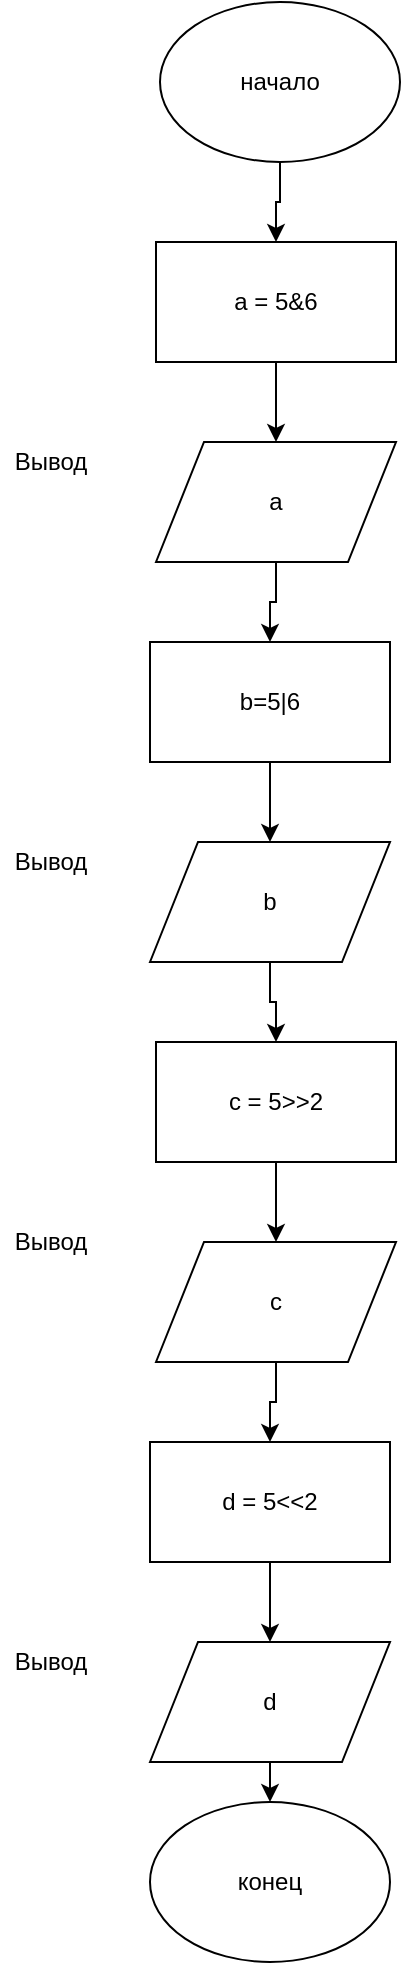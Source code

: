 <mxfile version="12.1.9" type="github" pages="4">
  <diagram id="ODM4DxjOuD88DcJkLqoI" name="Task 1-1">
    <mxGraphModel dx="1408" dy="748" grid="1" gridSize="10" guides="1" tooltips="1" connect="1" arrows="1" fold="1" page="1" pageScale="1" pageWidth="827" pageHeight="1169" math="0" shadow="0">
      <root>
        <mxCell id="0"/>
        <mxCell id="1" parent="0"/>
        <mxCell id="is3qvp2e45fJ6DTHjlcx-17" style="edgeStyle=orthogonalEdgeStyle;rounded=0;orthogonalLoop=1;jettySize=auto;html=1;entryX=0.5;entryY=0;entryDx=0;entryDy=0;" parent="1" source="is3qvp2e45fJ6DTHjlcx-4" target="is3qvp2e45fJ6DTHjlcx-6" edge="1">
          <mxGeometry relative="1" as="geometry"/>
        </mxCell>
        <mxCell id="is3qvp2e45fJ6DTHjlcx-4" value="начало" style="ellipse;whiteSpace=wrap;html=1;" parent="1" vertex="1">
          <mxGeometry x="355" y="20" width="120" height="80" as="geometry"/>
        </mxCell>
        <mxCell id="is3qvp2e45fJ6DTHjlcx-18" style="edgeStyle=orthogonalEdgeStyle;rounded=0;orthogonalLoop=1;jettySize=auto;html=1;entryX=0.5;entryY=0;entryDx=0;entryDy=0;" parent="1" source="is3qvp2e45fJ6DTHjlcx-6" target="is3qvp2e45fJ6DTHjlcx-7" edge="1">
          <mxGeometry relative="1" as="geometry"/>
        </mxCell>
        <mxCell id="is3qvp2e45fJ6DTHjlcx-6" value="a = 5&amp;amp;6" style="rounded=0;whiteSpace=wrap;html=1;" parent="1" vertex="1">
          <mxGeometry x="353" y="140" width="120" height="60" as="geometry"/>
        </mxCell>
        <mxCell id="is3qvp2e45fJ6DTHjlcx-22" style="edgeStyle=orthogonalEdgeStyle;rounded=0;orthogonalLoop=1;jettySize=auto;html=1;" parent="1" source="is3qvp2e45fJ6DTHjlcx-7" target="is3qvp2e45fJ6DTHjlcx-8" edge="1">
          <mxGeometry relative="1" as="geometry"/>
        </mxCell>
        <mxCell id="is3qvp2e45fJ6DTHjlcx-7" value="a" style="shape=parallelogram;perimeter=parallelogramPerimeter;whiteSpace=wrap;html=1;" parent="1" vertex="1">
          <mxGeometry x="353" y="240" width="120" height="60" as="geometry"/>
        </mxCell>
        <mxCell id="is3qvp2e45fJ6DTHjlcx-21" style="edgeStyle=orthogonalEdgeStyle;rounded=0;orthogonalLoop=1;jettySize=auto;html=1;entryX=0.5;entryY=0;entryDx=0;entryDy=0;" parent="1" source="is3qvp2e45fJ6DTHjlcx-8" target="is3qvp2e45fJ6DTHjlcx-9" edge="1">
          <mxGeometry relative="1" as="geometry"/>
        </mxCell>
        <mxCell id="is3qvp2e45fJ6DTHjlcx-8" value="b=5|6" style="rounded=0;whiteSpace=wrap;html=1;" parent="1" vertex="1">
          <mxGeometry x="350" y="340" width="120" height="60" as="geometry"/>
        </mxCell>
        <mxCell id="is3qvp2e45fJ6DTHjlcx-23" style="edgeStyle=orthogonalEdgeStyle;rounded=0;orthogonalLoop=1;jettySize=auto;html=1;" parent="1" source="is3qvp2e45fJ6DTHjlcx-9" target="is3qvp2e45fJ6DTHjlcx-10" edge="1">
          <mxGeometry relative="1" as="geometry"/>
        </mxCell>
        <mxCell id="is3qvp2e45fJ6DTHjlcx-9" value="b" style="shape=parallelogram;perimeter=parallelogramPerimeter;whiteSpace=wrap;html=1;" parent="1" vertex="1">
          <mxGeometry x="350" y="440" width="120" height="60" as="geometry"/>
        </mxCell>
        <mxCell id="is3qvp2e45fJ6DTHjlcx-24" style="edgeStyle=orthogonalEdgeStyle;rounded=0;orthogonalLoop=1;jettySize=auto;html=1;exitX=0.5;exitY=1;exitDx=0;exitDy=0;entryX=0.5;entryY=0;entryDx=0;entryDy=0;" parent="1" source="is3qvp2e45fJ6DTHjlcx-10" target="is3qvp2e45fJ6DTHjlcx-11" edge="1">
          <mxGeometry relative="1" as="geometry"/>
        </mxCell>
        <mxCell id="is3qvp2e45fJ6DTHjlcx-10" value="c = 5&amp;gt;&amp;gt;2" style="rounded=0;whiteSpace=wrap;html=1;" parent="1" vertex="1">
          <mxGeometry x="353" y="540" width="120" height="60" as="geometry"/>
        </mxCell>
        <mxCell id="is3qvp2e45fJ6DTHjlcx-25" style="edgeStyle=orthogonalEdgeStyle;rounded=0;orthogonalLoop=1;jettySize=auto;html=1;entryX=0.5;entryY=0;entryDx=0;entryDy=0;" parent="1" source="is3qvp2e45fJ6DTHjlcx-11" target="is3qvp2e45fJ6DTHjlcx-12" edge="1">
          <mxGeometry relative="1" as="geometry"/>
        </mxCell>
        <mxCell id="is3qvp2e45fJ6DTHjlcx-11" value="c" style="shape=parallelogram;perimeter=parallelogramPerimeter;whiteSpace=wrap;html=1;" parent="1" vertex="1">
          <mxGeometry x="353" y="640" width="120" height="60" as="geometry"/>
        </mxCell>
        <mxCell id="is3qvp2e45fJ6DTHjlcx-26" style="edgeStyle=orthogonalEdgeStyle;rounded=0;orthogonalLoop=1;jettySize=auto;html=1;exitX=0.5;exitY=1;exitDx=0;exitDy=0;entryX=0.5;entryY=0;entryDx=0;entryDy=0;" parent="1" source="is3qvp2e45fJ6DTHjlcx-12" target="is3qvp2e45fJ6DTHjlcx-13" edge="1">
          <mxGeometry relative="1" as="geometry"/>
        </mxCell>
        <mxCell id="is3qvp2e45fJ6DTHjlcx-12" value="d = 5&amp;lt;&amp;lt;2" style="rounded=0;whiteSpace=wrap;html=1;" parent="1" vertex="1">
          <mxGeometry x="350" y="740" width="120" height="60" as="geometry"/>
        </mxCell>
        <mxCell id="is3qvp2e45fJ6DTHjlcx-27" style="edgeStyle=orthogonalEdgeStyle;rounded=0;orthogonalLoop=1;jettySize=auto;html=1;exitX=0.5;exitY=1;exitDx=0;exitDy=0;entryX=0.5;entryY=0;entryDx=0;entryDy=0;" parent="1" source="is3qvp2e45fJ6DTHjlcx-13" target="is3qvp2e45fJ6DTHjlcx-16" edge="1">
          <mxGeometry relative="1" as="geometry"/>
        </mxCell>
        <mxCell id="is3qvp2e45fJ6DTHjlcx-13" value="d" style="shape=parallelogram;perimeter=parallelogramPerimeter;whiteSpace=wrap;html=1;" parent="1" vertex="1">
          <mxGeometry x="350" y="840" width="120" height="60" as="geometry"/>
        </mxCell>
        <mxCell id="is3qvp2e45fJ6DTHjlcx-16" value="конец" style="ellipse;whiteSpace=wrap;html=1;" parent="1" vertex="1">
          <mxGeometry x="350" y="920" width="120" height="80" as="geometry"/>
        </mxCell>
        <mxCell id="is3qvp2e45fJ6DTHjlcx-30" value="Вывод" style="text;html=1;resizable=0;autosize=1;align=center;verticalAlign=middle;points=[];fillColor=none;strokeColor=none;rounded=0;" parent="1" vertex="1">
          <mxGeometry x="275" y="840" width="50" height="20" as="geometry"/>
        </mxCell>
        <mxCell id="is3qvp2e45fJ6DTHjlcx-31" value="Вывод" style="text;html=1;resizable=0;autosize=1;align=center;verticalAlign=middle;points=[];fillColor=none;strokeColor=none;rounded=0;" parent="1" vertex="1">
          <mxGeometry x="275" y="630" width="50" height="20" as="geometry"/>
        </mxCell>
        <mxCell id="is3qvp2e45fJ6DTHjlcx-32" value="Вывод" style="text;html=1;resizable=0;autosize=1;align=center;verticalAlign=middle;points=[];fillColor=none;strokeColor=none;rounded=0;" parent="1" vertex="1">
          <mxGeometry x="275" y="440" width="50" height="20" as="geometry"/>
        </mxCell>
        <mxCell id="is3qvp2e45fJ6DTHjlcx-33" value="Вывод" style="text;html=1;resizable=0;autosize=1;align=center;verticalAlign=middle;points=[];fillColor=none;strokeColor=none;rounded=0;" parent="1" vertex="1">
          <mxGeometry x="275" y="240" width="50" height="20" as="geometry"/>
        </mxCell>
      </root>
    </mxGraphModel>
  </diagram>
  <diagram id="GJCTe30sxL6CTSNuxpWm" name="Task 1-2">
    <mxGraphModel dx="1408" dy="748" grid="1" gridSize="10" guides="1" tooltips="1" connect="1" arrows="1" fold="1" page="1" pageScale="1" pageWidth="827" pageHeight="1169" math="0" shadow="0">
      <root>
        <mxCell id="flL7r26VuxHhf7VOeU3X-0"/>
        <mxCell id="flL7r26VuxHhf7VOeU3X-1" parent="flL7r26VuxHhf7VOeU3X-0"/>
        <mxCell id="TLsSMrYCfAG0vc9mx4FO-5" style="edgeStyle=orthogonalEdgeStyle;rounded=0;orthogonalLoop=1;jettySize=auto;html=1;exitX=0.5;exitY=1;exitDx=0;exitDy=0;entryX=0.5;entryY=0;entryDx=0;entryDy=0;" parent="flL7r26VuxHhf7VOeU3X-1" source="YPeiTAW1Tnx8dzpvpoLn-0" target="YPeiTAW1Tnx8dzpvpoLn-4" edge="1">
          <mxGeometry relative="1" as="geometry"/>
        </mxCell>
        <mxCell id="YPeiTAW1Tnx8dzpvpoLn-0" value="Начало" style="ellipse;whiteSpace=wrap;html=1;" parent="flL7r26VuxHhf7VOeU3X-1" vertex="1">
          <mxGeometry x="353" y="250" width="120" height="80" as="geometry"/>
        </mxCell>
        <mxCell id="TLsSMrYCfAG0vc9mx4FO-6" style="edgeStyle=orthogonalEdgeStyle;rounded=0;orthogonalLoop=1;jettySize=auto;html=1;exitX=0.5;exitY=1;exitDx=0;exitDy=0;entryX=0.5;entryY=0;entryDx=0;entryDy=0;" parent="flL7r26VuxHhf7VOeU3X-1" source="YPeiTAW1Tnx8dzpvpoLn-4" target="TLsSMrYCfAG0vc9mx4FO-0" edge="1">
          <mxGeometry relative="1" as="geometry"/>
        </mxCell>
        <mxCell id="YPeiTAW1Tnx8dzpvpoLn-4" value="ввод&lt;br&gt;x1 y1 x2 y2" style="shape=parallelogram;perimeter=parallelogramPerimeter;whiteSpace=wrap;html=1;" parent="flL7r26VuxHhf7VOeU3X-1" vertex="1">
          <mxGeometry x="353" y="350" width="120" height="60" as="geometry"/>
        </mxCell>
        <mxCell id="TLsSMrYCfAG0vc9mx4FO-7" style="edgeStyle=orthogonalEdgeStyle;rounded=0;orthogonalLoop=1;jettySize=auto;html=1;exitX=0;exitY=0.5;exitDx=0;exitDy=0;entryX=0.5;entryY=0;entryDx=0;entryDy=0;" parent="flL7r26VuxHhf7VOeU3X-1" source="TLsSMrYCfAG0vc9mx4FO-0" target="TLsSMrYCfAG0vc9mx4FO-2" edge="1">
          <mxGeometry relative="1" as="geometry"/>
        </mxCell>
        <mxCell id="TLsSMrYCfAG0vc9mx4FO-8" style="edgeStyle=orthogonalEdgeStyle;rounded=0;orthogonalLoop=1;jettySize=auto;html=1;exitX=1;exitY=0.5;exitDx=0;exitDy=0;entryX=0.5;entryY=0;entryDx=0;entryDy=0;" parent="flL7r26VuxHhf7VOeU3X-1" source="TLsSMrYCfAG0vc9mx4FO-0" target="TLsSMrYCfAG0vc9mx4FO-3" edge="1">
          <mxGeometry relative="1" as="geometry"/>
        </mxCell>
        <mxCell id="TLsSMrYCfAG0vc9mx4FO-0" value="x1 = x2" style="rhombus;whiteSpace=wrap;html=1;" parent="flL7r26VuxHhf7VOeU3X-1" vertex="1">
          <mxGeometry x="333" y="430" width="160" height="80" as="geometry"/>
        </mxCell>
        <mxCell id="TLsSMrYCfAG0vc9mx4FO-17" style="edgeStyle=orthogonalEdgeStyle;rounded=0;orthogonalLoop=1;jettySize=auto;html=1;" parent="flL7r26VuxHhf7VOeU3X-1" source="TLsSMrYCfAG0vc9mx4FO-2" target="TLsSMrYCfAG0vc9mx4FO-12" edge="1">
          <mxGeometry relative="1" as="geometry">
            <Array as="points">
              <mxPoint x="120" y="760"/>
              <mxPoint x="413" y="760"/>
            </Array>
          </mxGeometry>
        </mxCell>
        <mxCell id="TLsSMrYCfAG0vc9mx4FO-2" value="вывод x= x1" style="shape=parallelogram;perimeter=parallelogramPerimeter;whiteSpace=wrap;html=1;" parent="flL7r26VuxHhf7VOeU3X-1" vertex="1">
          <mxGeometry x="60" y="670" width="120" height="60" as="geometry"/>
        </mxCell>
        <mxCell id="TLsSMrYCfAG0vc9mx4FO-27" style="edgeStyle=orthogonalEdgeStyle;rounded=0;orthogonalLoop=1;jettySize=auto;html=1;exitX=1;exitY=0.5;exitDx=0;exitDy=0;entryX=0.5;entryY=0;entryDx=0;entryDy=0;" parent="flL7r26VuxHhf7VOeU3X-1" source="TLsSMrYCfAG0vc9mx4FO-3" target="TLsSMrYCfAG0vc9mx4FO-10" edge="1">
          <mxGeometry relative="1" as="geometry"/>
        </mxCell>
        <mxCell id="TLsSMrYCfAG0vc9mx4FO-28" style="edgeStyle=orthogonalEdgeStyle;rounded=0;orthogonalLoop=1;jettySize=auto;html=1;exitX=0;exitY=0.5;exitDx=0;exitDy=0;entryX=0.5;entryY=0;entryDx=0;entryDy=0;" parent="flL7r26VuxHhf7VOeU3X-1" source="TLsSMrYCfAG0vc9mx4FO-3" target="TLsSMrYCfAG0vc9mx4FO-4" edge="1">
          <mxGeometry relative="1" as="geometry"/>
        </mxCell>
        <mxCell id="TLsSMrYCfAG0vc9mx4FO-3" value="y1 = y2" style="rhombus;whiteSpace=wrap;html=1;" parent="flL7r26VuxHhf7VOeU3X-1" vertex="1">
          <mxGeometry x="515" y="490" width="160" height="80" as="geometry"/>
        </mxCell>
        <mxCell id="TLsSMrYCfAG0vc9mx4FO-30" style="edgeStyle=orthogonalEdgeStyle;rounded=0;orthogonalLoop=1;jettySize=auto;html=1;exitX=0.5;exitY=1;exitDx=0;exitDy=0;" parent="flL7r26VuxHhf7VOeU3X-1" source="TLsSMrYCfAG0vc9mx4FO-4" target="TLsSMrYCfAG0vc9mx4FO-12" edge="1">
          <mxGeometry relative="1" as="geometry"/>
        </mxCell>
        <mxCell id="TLsSMrYCfAG0vc9mx4FO-4" value="вывод y= y1" style="shape=parallelogram;perimeter=parallelogramPerimeter;whiteSpace=wrap;html=1;" parent="flL7r26VuxHhf7VOeU3X-1" vertex="1">
          <mxGeometry x="353" y="670" width="120" height="60" as="geometry"/>
        </mxCell>
        <mxCell id="TLsSMrYCfAG0vc9mx4FO-14" style="edgeStyle=orthogonalEdgeStyle;rounded=0;orthogonalLoop=1;jettySize=auto;html=1;exitX=0.5;exitY=1;exitDx=0;exitDy=0;" parent="flL7r26VuxHhf7VOeU3X-1" source="TLsSMrYCfAG0vc9mx4FO-10" target="TLsSMrYCfAG0vc9mx4FO-11" edge="1">
          <mxGeometry relative="1" as="geometry"/>
        </mxCell>
        <mxCell id="TLsSMrYCfAG0vc9mx4FO-10" value="k = (y2-y1) / (x2-x1)&lt;br&gt;b = y1 - kx1" style="rounded=0;whiteSpace=wrap;html=1;" parent="flL7r26VuxHhf7VOeU3X-1" vertex="1">
          <mxGeometry x="661.5" y="570" width="120" height="60" as="geometry"/>
        </mxCell>
        <mxCell id="TLsSMrYCfAG0vc9mx4FO-31" style="edgeStyle=orthogonalEdgeStyle;rounded=0;orthogonalLoop=1;jettySize=auto;html=1;exitX=0.5;exitY=1;exitDx=0;exitDy=0;" parent="flL7r26VuxHhf7VOeU3X-1" source="TLsSMrYCfAG0vc9mx4FO-11" target="TLsSMrYCfAG0vc9mx4FO-12" edge="1">
          <mxGeometry relative="1" as="geometry">
            <Array as="points">
              <mxPoint x="722" y="760"/>
              <mxPoint x="413" y="760"/>
            </Array>
          </mxGeometry>
        </mxCell>
        <mxCell id="TLsSMrYCfAG0vc9mx4FO-11" value="вывод y = kx + b" style="shape=parallelogram;perimeter=parallelogramPerimeter;whiteSpace=wrap;html=1;" parent="flL7r26VuxHhf7VOeU3X-1" vertex="1">
          <mxGeometry x="661.5" y="670" width="120" height="60" as="geometry"/>
        </mxCell>
        <mxCell id="TLsSMrYCfAG0vc9mx4FO-12" value="конец" style="ellipse;whiteSpace=wrap;html=1;" parent="flL7r26VuxHhf7VOeU3X-1" vertex="1">
          <mxGeometry x="353" y="790" width="120" height="80" as="geometry"/>
        </mxCell>
        <mxCell id="TLsSMrYCfAG0vc9mx4FO-19" value="да" style="text;html=1;resizable=0;autosize=1;align=center;verticalAlign=middle;points=[];fillColor=none;strokeColor=none;rounded=0;" parent="flL7r26VuxHhf7VOeU3X-1" vertex="1">
          <mxGeometry x="310" y="450" width="30" height="20" as="geometry"/>
        </mxCell>
        <mxCell id="TLsSMrYCfAG0vc9mx4FO-20" value="нет" style="text;html=1;resizable=0;autosize=1;align=center;verticalAlign=middle;points=[];fillColor=none;strokeColor=none;rounded=0;" parent="flL7r26VuxHhf7VOeU3X-1" vertex="1">
          <mxGeometry x="500" y="450" width="30" height="20" as="geometry"/>
        </mxCell>
        <mxCell id="TLsSMrYCfAG0vc9mx4FO-21" value="да" style="text;html=1;resizable=0;autosize=1;align=center;verticalAlign=middle;points=[];fillColor=none;strokeColor=none;rounded=0;" parent="flL7r26VuxHhf7VOeU3X-1" vertex="1">
          <mxGeometry x="500" y="500" width="30" height="20" as="geometry"/>
        </mxCell>
        <mxCell id="TLsSMrYCfAG0vc9mx4FO-22" value="нет" style="text;html=1;resizable=0;autosize=1;align=center;verticalAlign=middle;points=[];fillColor=none;strokeColor=none;rounded=0;" parent="flL7r26VuxHhf7VOeU3X-1" vertex="1">
          <mxGeometry x="661.5" y="500" width="30" height="20" as="geometry"/>
        </mxCell>
        <mxCell id="rCvwDh4r0NWdSZlPjT63-1" value="&lt;h3 style=&quot;box-sizing: border-box ; font-family: &amp;#34;roboto&amp;#34; , &amp;#34;san francisco&amp;#34; , &amp;#34;helvetica neue&amp;#34; , &amp;#34;helvetica&amp;#34; , &amp;#34;arial&amp;#34; ; font-weight: 500 ; line-height: 24px ; color: rgb(80 , 102 , 123) ; margin-top: 20px ; margin-bottom: 10px ; font-size: 17px ; background-color: rgb(255 , 255 , 255)&quot;&gt;2. По введенным пользователем координатам двух точек вывести уравнение прямой вида&amp;nbsp;&lt;code style=&quot;box-sizing: border-box ; font-family: monospace , monospace ; font-size: 1em ; color: rgb(199 , 37 , 78) ; background-color: rgb(249 , 242 , 244) ; border-radius: 4px ; padding: 2px 4px&quot;&gt;y = kx + b&lt;/code&gt;, проходящей через эти точки.&lt;/h3&gt;" style="text;html=1;strokeColor=none;fillColor=none;spacing=5;spacingTop=-20;whiteSpace=wrap;overflow=hidden;rounded=0;" vertex="1" parent="flL7r26VuxHhf7VOeU3X-1">
          <mxGeometry x="30" y="130" width="440" height="120" as="geometry"/>
        </mxCell>
      </root>
    </mxGraphModel>
  </diagram>
  <diagram id="1RXKmrwJ1HiOoTw9SNLI" name="Task 1-6">
    <mxGraphModel dx="2011" dy="1069" grid="1" gridSize="10" guides="1" tooltips="1" connect="1" arrows="1" fold="1" page="1" pageScale="1" pageWidth="1654" pageHeight="1169" math="0" shadow="0">
      <root>
        <mxCell id="n-EAQ4eWrOrmdoL7Q0ur-0"/>
        <mxCell id="n-EAQ4eWrOrmdoL7Q0ur-1" parent="n-EAQ4eWrOrmdoL7Q0ur-0"/>
        <mxCell id="n-EAQ4eWrOrmdoL7Q0ur-22" style="edgeStyle=orthogonalEdgeStyle;rounded=0;orthogonalLoop=1;jettySize=auto;html=1;entryX=0.5;entryY=0;entryDx=0;entryDy=0;" parent="n-EAQ4eWrOrmdoL7Q0ur-1" source="n-EAQ4eWrOrmdoL7Q0ur-2" target="n-EAQ4eWrOrmdoL7Q0ur-3" edge="1">
          <mxGeometry relative="1" as="geometry"/>
        </mxCell>
        <mxCell id="n-EAQ4eWrOrmdoL7Q0ur-2" value="начало" style="ellipse;whiteSpace=wrap;html=1;" parent="n-EAQ4eWrOrmdoL7Q0ur-1" vertex="1">
          <mxGeometry x="453" y="10" width="120" height="60" as="geometry"/>
        </mxCell>
        <mxCell id="n-EAQ4eWrOrmdoL7Q0ur-23" value="" style="edgeStyle=orthogonalEdgeStyle;rounded=0;orthogonalLoop=1;jettySize=auto;html=1;" parent="n-EAQ4eWrOrmdoL7Q0ur-1" source="n-EAQ4eWrOrmdoL7Q0ur-3" target="n-EAQ4eWrOrmdoL7Q0ur-4" edge="1">
          <mxGeometry relative="1" as="geometry">
            <Array as="points">
              <mxPoint x="510" y="180"/>
              <mxPoint x="510" y="180"/>
            </Array>
          </mxGeometry>
        </mxCell>
        <mxCell id="n-EAQ4eWrOrmdoL7Q0ur-3" value="ввод&amp;nbsp;&lt;br&gt;float&lt;br&gt;a, b c&amp;nbsp;" style="shape=parallelogram;perimeter=parallelogramPerimeter;whiteSpace=wrap;html=1;" parent="n-EAQ4eWrOrmdoL7Q0ur-1" vertex="1">
          <mxGeometry x="453" y="110" width="120" height="60" as="geometry"/>
        </mxCell>
        <mxCell id="n-EAQ4eWrOrmdoL7Q0ur-24" style="edgeStyle=orthogonalEdgeStyle;rounded=0;orthogonalLoop=1;jettySize=auto;html=1;entryX=0.5;entryY=0;entryDx=0;entryDy=0;" parent="n-EAQ4eWrOrmdoL7Q0ur-1" source="n-EAQ4eWrOrmdoL7Q0ur-4" target="n-EAQ4eWrOrmdoL7Q0ur-14" edge="1">
          <mxGeometry relative="1" as="geometry"/>
        </mxCell>
        <mxCell id="n-EAQ4eWrOrmdoL7Q0ur-25" style="edgeStyle=orthogonalEdgeStyle;rounded=0;orthogonalLoop=1;jettySize=auto;html=1;exitX=1;exitY=0.5;exitDx=0;exitDy=0;entryX=0.5;entryY=0;entryDx=0;entryDy=0;" parent="n-EAQ4eWrOrmdoL7Q0ur-1" source="n-EAQ4eWrOrmdoL7Q0ur-4" target="n-EAQ4eWrOrmdoL7Q0ur-8" edge="1">
          <mxGeometry relative="1" as="geometry"/>
        </mxCell>
        <mxCell id="n-EAQ4eWrOrmdoL7Q0ur-4" value="a или b или c &amp;lt;=0" style="rhombus;whiteSpace=wrap;html=1;" parent="n-EAQ4eWrOrmdoL7Q0ur-1" vertex="1">
          <mxGeometry x="395" y="190" width="230" height="80" as="geometry"/>
        </mxCell>
        <mxCell id="n-EAQ4eWrOrmdoL7Q0ur-26" style="edgeStyle=orthogonalEdgeStyle;rounded=0;orthogonalLoop=1;jettySize=auto;html=1;exitX=0;exitY=0.5;exitDx=0;exitDy=0;entryX=0.5;entryY=0;entryDx=0;entryDy=0;" parent="n-EAQ4eWrOrmdoL7Q0ur-1" source="n-EAQ4eWrOrmdoL7Q0ur-8" target="n-EAQ4eWrOrmdoL7Q0ur-18" edge="1">
          <mxGeometry relative="1" as="geometry"/>
        </mxCell>
        <mxCell id="n-EAQ4eWrOrmdoL7Q0ur-27" style="edgeStyle=orthogonalEdgeStyle;rounded=0;orthogonalLoop=1;jettySize=auto;html=1;exitX=1;exitY=0.5;exitDx=0;exitDy=0;entryX=0.5;entryY=0;entryDx=0;entryDy=0;" parent="n-EAQ4eWrOrmdoL7Q0ur-1" source="n-EAQ4eWrOrmdoL7Q0ur-8" target="n-EAQ4eWrOrmdoL7Q0ur-15" edge="1">
          <mxGeometry relative="1" as="geometry"/>
        </mxCell>
        <mxCell id="n-EAQ4eWrOrmdoL7Q0ur-8" value="a &amp;gt;= b+c или b &amp;gt;= a+c &lt;br&gt;или с&amp;gt;=a+b" style="rhombus;whiteSpace=wrap;html=1;" parent="n-EAQ4eWrOrmdoL7Q0ur-1" vertex="1">
          <mxGeometry x="573" y="280" width="230" height="80" as="geometry"/>
        </mxCell>
        <mxCell id="n-EAQ4eWrOrmdoL7Q0ur-43" style="edgeStyle=orthogonalEdgeStyle;rounded=0;orthogonalLoop=1;jettySize=auto;html=1;entryX=0.5;entryY=0;entryDx=0;entryDy=0;" parent="n-EAQ4eWrOrmdoL7Q0ur-1" source="n-EAQ4eWrOrmdoL7Q0ur-14" target="n-EAQ4eWrOrmdoL7Q0ur-37" edge="1">
          <mxGeometry relative="1" as="geometry">
            <Array as="points">
              <mxPoint x="195" y="840"/>
              <mxPoint x="710" y="840"/>
            </Array>
          </mxGeometry>
        </mxCell>
        <mxCell id="n-EAQ4eWrOrmdoL7Q0ur-14" value="конец программы, &lt;br&gt;вы ввели&amp;nbsp; ноль или &lt;br&gt;отрицательного число" style="shape=parallelogram;perimeter=parallelogramPerimeter;whiteSpace=wrap;html=1;" parent="n-EAQ4eWrOrmdoL7Q0ur-1" vertex="1">
          <mxGeometry x="100" y="710" width="190" height="60" as="geometry"/>
        </mxCell>
        <mxCell id="n-EAQ4eWrOrmdoL7Q0ur-28" style="edgeStyle=orthogonalEdgeStyle;rounded=0;orthogonalLoop=1;jettySize=auto;html=1;exitX=0;exitY=0.5;exitDx=0;exitDy=0;entryX=0.608;entryY=0;entryDx=0;entryDy=0;entryPerimeter=0;" parent="n-EAQ4eWrOrmdoL7Q0ur-1" source="n-EAQ4eWrOrmdoL7Q0ur-15" target="n-EAQ4eWrOrmdoL7Q0ur-19" edge="1">
          <mxGeometry relative="1" as="geometry">
            <Array as="points">
              <mxPoint x="533" y="440"/>
            </Array>
          </mxGeometry>
        </mxCell>
        <mxCell id="n-EAQ4eWrOrmdoL7Q0ur-29" style="edgeStyle=orthogonalEdgeStyle;rounded=0;orthogonalLoop=1;jettySize=auto;html=1;exitX=1;exitY=0.5;exitDx=0;exitDy=0;" parent="n-EAQ4eWrOrmdoL7Q0ur-1" source="n-EAQ4eWrOrmdoL7Q0ur-15" target="n-EAQ4eWrOrmdoL7Q0ur-16" edge="1">
          <mxGeometry relative="1" as="geometry">
            <Array as="points">
              <mxPoint x="955" y="440"/>
            </Array>
          </mxGeometry>
        </mxCell>
        <mxCell id="n-EAQ4eWrOrmdoL7Q0ur-15" value="a =b и b =c" style="rhombus;whiteSpace=wrap;html=1;" parent="n-EAQ4eWrOrmdoL7Q0ur-1" vertex="1">
          <mxGeometry x="710" y="400" width="230" height="80" as="geometry"/>
        </mxCell>
        <mxCell id="n-EAQ4eWrOrmdoL7Q0ur-30" style="edgeStyle=orthogonalEdgeStyle;rounded=0;orthogonalLoop=1;jettySize=auto;html=1;exitX=0;exitY=0.5;exitDx=0;exitDy=0;entryX=0.5;entryY=0;entryDx=0;entryDy=0;" parent="n-EAQ4eWrOrmdoL7Q0ur-1" source="n-EAQ4eWrOrmdoL7Q0ur-16" target="n-EAQ4eWrOrmdoL7Q0ur-20" edge="1">
          <mxGeometry relative="1" as="geometry"/>
        </mxCell>
        <mxCell id="n-EAQ4eWrOrmdoL7Q0ur-31" style="edgeStyle=orthogonalEdgeStyle;rounded=0;orthogonalLoop=1;jettySize=auto;html=1;exitX=1;exitY=0.5;exitDx=0;exitDy=0;entryX=0.5;entryY=0;entryDx=0;entryDy=0;" parent="n-EAQ4eWrOrmdoL7Q0ur-1" source="n-EAQ4eWrOrmdoL7Q0ur-16" target="n-EAQ4eWrOrmdoL7Q0ur-17" edge="1">
          <mxGeometry relative="1" as="geometry"/>
        </mxCell>
        <mxCell id="n-EAQ4eWrOrmdoL7Q0ur-16" value="a =b или b =c или a=c" style="rhombus;whiteSpace=wrap;html=1;" parent="n-EAQ4eWrOrmdoL7Q0ur-1" vertex="1">
          <mxGeometry x="840" y="504" width="230" height="80" as="geometry"/>
        </mxCell>
        <mxCell id="n-EAQ4eWrOrmdoL7Q0ur-33" style="edgeStyle=orthogonalEdgeStyle;rounded=0;orthogonalLoop=1;jettySize=auto;html=1;exitX=0;exitY=0.5;exitDx=0;exitDy=0;entryX=0.617;entryY=0;entryDx=0;entryDy=0;entryPerimeter=0;" parent="n-EAQ4eWrOrmdoL7Q0ur-1" source="n-EAQ4eWrOrmdoL7Q0ur-17" target="n-EAQ4eWrOrmdoL7Q0ur-21" edge="1">
          <mxGeometry relative="1" as="geometry"/>
        </mxCell>
        <mxCell id="n-EAQ4eWrOrmdoL7Q0ur-36" style="edgeStyle=orthogonalEdgeStyle;rounded=0;orthogonalLoop=1;jettySize=auto;html=1;exitX=1;exitY=0.5;exitDx=0;exitDy=0;entryX=0.6;entryY=-0.017;entryDx=0;entryDy=0;entryPerimeter=0;" parent="n-EAQ4eWrOrmdoL7Q0ur-1" source="n-EAQ4eWrOrmdoL7Q0ur-17" target="n-EAQ4eWrOrmdoL7Q0ur-35" edge="1">
          <mxGeometry relative="1" as="geometry"/>
        </mxCell>
        <mxCell id="n-EAQ4eWrOrmdoL7Q0ur-17" value="a**2 =b**2 + c**2 или b**2 =c**2 +a**2&amp;nbsp; или c**2=a**2 + b**2" style="rhombus;whiteSpace=wrap;html=1;" parent="n-EAQ4eWrOrmdoL7Q0ur-1" vertex="1">
          <mxGeometry x="1050" y="570" width="260" height="130" as="geometry"/>
        </mxCell>
        <mxCell id="n-EAQ4eWrOrmdoL7Q0ur-42" style="edgeStyle=orthogonalEdgeStyle;rounded=0;orthogonalLoop=1;jettySize=auto;html=1;entryX=0.498;entryY=0.024;entryDx=0;entryDy=0;entryPerimeter=0;" parent="n-EAQ4eWrOrmdoL7Q0ur-1" source="n-EAQ4eWrOrmdoL7Q0ur-18" edge="1" target="n-EAQ4eWrOrmdoL7Q0ur-37">
          <mxGeometry relative="1" as="geometry">
            <mxPoint x="710" y="913" as="targetPoint"/>
            <Array as="points">
              <mxPoint x="370" y="840"/>
              <mxPoint x="710" y="840"/>
            </Array>
          </mxGeometry>
        </mxCell>
        <mxCell id="n-EAQ4eWrOrmdoL7Q0ur-18" value="не треугольник" style="shape=parallelogram;perimeter=parallelogramPerimeter;whiteSpace=wrap;html=1;" parent="n-EAQ4eWrOrmdoL7Q0ur-1" vertex="1">
          <mxGeometry x="310" y="710" width="120" height="60" as="geometry"/>
        </mxCell>
        <mxCell id="n-EAQ4eWrOrmdoL7Q0ur-45" style="edgeStyle=orthogonalEdgeStyle;rounded=0;orthogonalLoop=1;jettySize=auto;html=1;entryX=0.5;entryY=0;entryDx=0;entryDy=0;" parent="n-EAQ4eWrOrmdoL7Q0ur-1" source="n-EAQ4eWrOrmdoL7Q0ur-19" target="n-EAQ4eWrOrmdoL7Q0ur-37" edge="1">
          <mxGeometry relative="1" as="geometry">
            <Array as="points">
              <mxPoint x="530" y="840"/>
              <mxPoint x="710" y="840"/>
            </Array>
          </mxGeometry>
        </mxCell>
        <mxCell id="n-EAQ4eWrOrmdoL7Q0ur-19" value="Равносторонний" style="shape=parallelogram;perimeter=parallelogramPerimeter;whiteSpace=wrap;html=1;" parent="n-EAQ4eWrOrmdoL7Q0ur-1" vertex="1">
          <mxGeometry x="460" y="710" width="120" height="60" as="geometry"/>
        </mxCell>
        <mxCell id="n-EAQ4eWrOrmdoL7Q0ur-47" style="edgeStyle=orthogonalEdgeStyle;rounded=0;orthogonalLoop=1;jettySize=auto;html=1;entryX=0.5;entryY=0;entryDx=0;entryDy=0;" parent="n-EAQ4eWrOrmdoL7Q0ur-1" source="n-EAQ4eWrOrmdoL7Q0ur-20" target="n-EAQ4eWrOrmdoL7Q0ur-37" edge="1">
          <mxGeometry relative="1" as="geometry"/>
        </mxCell>
        <mxCell id="n-EAQ4eWrOrmdoL7Q0ur-20" value="Равнобедренный" style="shape=parallelogram;perimeter=parallelogramPerimeter;whiteSpace=wrap;html=1;" parent="n-EAQ4eWrOrmdoL7Q0ur-1" vertex="1">
          <mxGeometry x="650" y="710" width="120" height="56" as="geometry"/>
        </mxCell>
        <mxCell id="n-EAQ4eWrOrmdoL7Q0ur-39" style="edgeStyle=orthogonalEdgeStyle;rounded=0;orthogonalLoop=1;jettySize=auto;html=1;entryX=0.5;entryY=0;entryDx=0;entryDy=0;" parent="n-EAQ4eWrOrmdoL7Q0ur-1" edge="1" target="n-EAQ4eWrOrmdoL7Q0ur-37">
          <mxGeometry relative="1" as="geometry">
            <mxPoint x="867" y="765" as="sourcePoint"/>
            <mxPoint x="710" y="905" as="targetPoint"/>
            <Array as="points">
              <mxPoint x="868" y="765"/>
              <mxPoint x="868" y="840"/>
              <mxPoint x="710" y="840"/>
            </Array>
          </mxGeometry>
        </mxCell>
        <mxCell id="n-EAQ4eWrOrmdoL7Q0ur-21" value="Прямоугольный" style="shape=parallelogram;perimeter=parallelogramPerimeter;whiteSpace=wrap;html=1;" parent="n-EAQ4eWrOrmdoL7Q0ur-1" vertex="1">
          <mxGeometry x="803" y="710" width="120" height="60" as="geometry"/>
        </mxCell>
        <mxCell id="n-EAQ4eWrOrmdoL7Q0ur-38" style="edgeStyle=orthogonalEdgeStyle;rounded=0;orthogonalLoop=1;jettySize=auto;html=1;exitX=0.5;exitY=1;exitDx=0;exitDy=0;entryX=0.5;entryY=0;entryDx=0;entryDy=0;" parent="n-EAQ4eWrOrmdoL7Q0ur-1" source="n-EAQ4eWrOrmdoL7Q0ur-35" target="n-EAQ4eWrOrmdoL7Q0ur-37" edge="1">
          <mxGeometry relative="1" as="geometry">
            <mxPoint x="710" y="900" as="targetPoint"/>
            <Array as="points">
              <mxPoint x="1410" y="840"/>
              <mxPoint x="710" y="840"/>
            </Array>
          </mxGeometry>
        </mxCell>
        <mxCell id="n-EAQ4eWrOrmdoL7Q0ur-35" value="Разносторонний" style="shape=parallelogram;perimeter=parallelogramPerimeter;whiteSpace=wrap;html=1;" parent="n-EAQ4eWrOrmdoL7Q0ur-1" vertex="1">
          <mxGeometry x="1350" y="710" width="120" height="60" as="geometry"/>
        </mxCell>
        <mxCell id="n-EAQ4eWrOrmdoL7Q0ur-37" value="конец" style="ellipse;whiteSpace=wrap;html=1;" parent="n-EAQ4eWrOrmdoL7Q0ur-1" vertex="1">
          <mxGeometry x="650" y="910" width="120" height="60" as="geometry"/>
        </mxCell>
        <mxCell id="HBdPVVHpOy0N1GLrJOeW-0" value="да" style="text;html=1;resizable=0;autosize=1;align=center;verticalAlign=middle;points=[];fillColor=none;strokeColor=none;rounded=0;" parent="n-EAQ4eWrOrmdoL7Q0ur-1" vertex="1">
          <mxGeometry x="395" y="190" width="30" height="20" as="geometry"/>
        </mxCell>
        <mxCell id="HBdPVVHpOy0N1GLrJOeW-1" value="нет" style="text;html=1;resizable=0;autosize=1;align=center;verticalAlign=middle;points=[];fillColor=none;strokeColor=none;rounded=0;" parent="n-EAQ4eWrOrmdoL7Q0ur-1" vertex="1">
          <mxGeometry x="585" y="190" width="30" height="20" as="geometry"/>
        </mxCell>
        <mxCell id="HBdPVVHpOy0N1GLrJOeW-2" value="да" style="text;html=1;resizable=0;autosize=1;align=center;verticalAlign=middle;points=[];fillColor=none;strokeColor=none;rounded=0;" parent="n-EAQ4eWrOrmdoL7Q0ur-1" vertex="1">
          <mxGeometry x="585" y="280" width="30" height="20" as="geometry"/>
        </mxCell>
        <mxCell id="HBdPVVHpOy0N1GLrJOeW-3" value="нет" style="text;html=1;resizable=0;autosize=1;align=center;verticalAlign=middle;points=[];fillColor=none;strokeColor=none;rounded=0;" parent="n-EAQ4eWrOrmdoL7Q0ur-1" vertex="1">
          <mxGeometry x="775" y="280" width="30" height="20" as="geometry"/>
        </mxCell>
        <mxCell id="HBdPVVHpOy0N1GLrJOeW-4" value="да" style="text;html=1;resizable=0;autosize=1;align=center;verticalAlign=middle;points=[];fillColor=none;strokeColor=none;rounded=0;" parent="n-EAQ4eWrOrmdoL7Q0ur-1" vertex="1">
          <mxGeometry x="685" y="400" width="30" height="20" as="geometry"/>
        </mxCell>
        <mxCell id="HBdPVVHpOy0N1GLrJOeW-5" value="нет" style="text;html=1;resizable=0;autosize=1;align=center;verticalAlign=middle;points=[];fillColor=none;strokeColor=none;rounded=0;" parent="n-EAQ4eWrOrmdoL7Q0ur-1" vertex="1">
          <mxGeometry x="875" y="400" width="30" height="20" as="geometry"/>
        </mxCell>
        <mxCell id="HBdPVVHpOy0N1GLrJOeW-6" value="да" style="text;html=1;resizable=0;autosize=1;align=center;verticalAlign=middle;points=[];fillColor=none;strokeColor=none;rounded=0;" parent="n-EAQ4eWrOrmdoL7Q0ur-1" vertex="1">
          <mxGeometry x="845" y="504" width="30" height="20" as="geometry"/>
        </mxCell>
        <mxCell id="HBdPVVHpOy0N1GLrJOeW-7" value="нет" style="text;html=1;resizable=0;autosize=1;align=center;verticalAlign=middle;points=[];fillColor=none;strokeColor=none;rounded=0;" parent="n-EAQ4eWrOrmdoL7Q0ur-1" vertex="1">
          <mxGeometry x="1035" y="504" width="30" height="20" as="geometry"/>
        </mxCell>
        <mxCell id="HBdPVVHpOy0N1GLrJOeW-8" value="да" style="text;html=1;resizable=0;autosize=1;align=center;verticalAlign=middle;points=[];fillColor=none;strokeColor=none;rounded=0;" parent="n-EAQ4eWrOrmdoL7Q0ur-1" vertex="1">
          <mxGeometry x="1070" y="580" width="30" height="20" as="geometry"/>
        </mxCell>
        <mxCell id="HBdPVVHpOy0N1GLrJOeW-9" value="нет" style="text;html=1;resizable=0;autosize=1;align=center;verticalAlign=middle;points=[];fillColor=none;strokeColor=none;rounded=0;" parent="n-EAQ4eWrOrmdoL7Q0ur-1" vertex="1">
          <mxGeometry x="1260" y="580" width="30" height="20" as="geometry"/>
        </mxCell>
        <mxCell id="HBdPVVHpOy0N1GLrJOeW-11" style="edgeStyle=orthogonalEdgeStyle;rounded=0;orthogonalLoop=1;jettySize=auto;html=1;entryX=0.5;entryY=1;entryDx=0;entryDy=0;" parent="n-EAQ4eWrOrmdoL7Q0ur-1" source="HBdPVVHpOy0N1GLrJOeW-10" target="n-EAQ4eWrOrmdoL7Q0ur-17" edge="1">
          <mxGeometry relative="1" as="geometry"/>
        </mxCell>
        <mxCell id="HBdPVVHpOy0N1GLrJOeW-10" value="&lt;h1&gt;Теорема Пифагора&lt;/h1&gt;&lt;p&gt;сумма квадратов катетов равна квадрату гипотенузы&lt;/p&gt;" style="text;html=1;strokeColor=none;fillColor=none;spacing=5;spacingTop=-20;whiteSpace=wrap;overflow=hidden;rounded=0;" parent="n-EAQ4eWrOrmdoL7Q0ur-1" vertex="1">
          <mxGeometry x="1057.5" y="730" width="245" height="120" as="geometry"/>
        </mxCell>
        <mxCell id="HBdPVVHpOy0N1GLrJOeW-12" value="вывод" style="text;html=1;resizable=0;autosize=1;align=center;verticalAlign=middle;points=[];fillColor=none;strokeColor=none;rounded=0;" parent="n-EAQ4eWrOrmdoL7Q0ur-1" vertex="1">
          <mxGeometry x="130" y="680" width="50" height="20" as="geometry"/>
        </mxCell>
        <mxCell id="HBdPVVHpOy0N1GLrJOeW-13" value="вывод" style="text;html=1;resizable=0;autosize=1;align=center;verticalAlign=middle;points=[];fillColor=none;strokeColor=none;rounded=0;" parent="n-EAQ4eWrOrmdoL7Q0ur-1" vertex="1">
          <mxGeometry x="320" y="680" width="50" height="20" as="geometry"/>
        </mxCell>
        <mxCell id="HBdPVVHpOy0N1GLrJOeW-14" value="вывод" style="text;html=1;resizable=0;autosize=1;align=center;verticalAlign=middle;points=[];fillColor=none;strokeColor=none;rounded=0;" parent="n-EAQ4eWrOrmdoL7Q0ur-1" vertex="1">
          <mxGeometry x="470" y="680" width="50" height="20" as="geometry"/>
        </mxCell>
        <mxCell id="HBdPVVHpOy0N1GLrJOeW-15" value="вывод" style="text;html=1;resizable=0;autosize=1;align=center;verticalAlign=middle;points=[];fillColor=none;strokeColor=none;rounded=0;" parent="n-EAQ4eWrOrmdoL7Q0ur-1" vertex="1">
          <mxGeometry x="638" y="680" width="50" height="20" as="geometry"/>
        </mxCell>
        <mxCell id="HBdPVVHpOy0N1GLrJOeW-16" value="вывод" style="text;html=1;resizable=0;autosize=1;align=center;verticalAlign=middle;points=[];fillColor=none;strokeColor=none;rounded=0;" parent="n-EAQ4eWrOrmdoL7Q0ur-1" vertex="1">
          <mxGeometry x="795" y="680" width="50" height="20" as="geometry"/>
        </mxCell>
        <mxCell id="HBdPVVHpOy0N1GLrJOeW-17" value="вывод" style="text;html=1;resizable=0;autosize=1;align=center;verticalAlign=middle;points=[];fillColor=none;strokeColor=none;rounded=0;" parent="n-EAQ4eWrOrmdoL7Q0ur-1" vertex="1">
          <mxGeometry x="1350" y="680" width="50" height="20" as="geometry"/>
        </mxCell>
        <mxCell id="HBdPVVHpOy0N1GLrJOeW-18" value="&lt;font style=&quot;font-size: 18px&quot;&gt;Треугольником будем считать фигуру с тремя сторонами и&amp;nbsp; высотой больше нуля. И добавим проверку на прямоугольный треугольник&lt;/font&gt;" style="text;html=1;strokeColor=none;fillColor=none;align=center;verticalAlign=middle;whiteSpace=wrap;rounded=0;" parent="n-EAQ4eWrOrmdoL7Q0ur-1" vertex="1">
          <mxGeometry x="923" y="140" width="320" height="180" as="geometry"/>
        </mxCell>
        <mxCell id="VIgurt8Zd1j7ITeIexkn-0" value="&lt;h3 style=&quot;box-sizing: border-box ; font-family: &amp;#34;roboto&amp;#34; , &amp;#34;san francisco&amp;#34; , &amp;#34;helvetica neue&amp;#34; , &amp;#34;helvetica&amp;#34; , &amp;#34;arial&amp;#34; ; font-weight: 500 ; line-height: 24px ; color: rgb(80 , 102 , 123) ; margin-top: 20px ; margin-bottom: 10px ; font-size: 17px ; background-color: rgb(255 , 255 , 255)&quot;&gt;6. По длинам трех отрезков, введенных пользователем, определить возможность существования треугольника, составленного из этих отрезков. Если такой треугольник существует, то определить, является ли он разносторонним, равнобедренным или равносторонним.&lt;/h3&gt;" style="text;html=1;strokeColor=none;fillColor=none;spacing=5;spacingTop=-20;whiteSpace=wrap;overflow=hidden;rounded=0;" vertex="1" parent="n-EAQ4eWrOrmdoL7Q0ur-1">
          <mxGeometry x="650" y="30" width="670" height="170" as="geometry"/>
        </mxCell>
      </root>
    </mxGraphModel>
  </diagram>
  <diagram id="lMw2H5SOiThOqxCA0CnH" name="Task 1-7">
    <mxGraphModel dx="1408" dy="1917" grid="1" gridSize="10" guides="1" tooltips="1" connect="1" arrows="1" fold="1" page="1" pageScale="1" pageWidth="1654" pageHeight="1169" math="0" shadow="0">
      <root>
        <mxCell id="X7EQB9KmgxynEelyKNJ5-0"/>
        <mxCell id="X7EQB9KmgxynEelyKNJ5-1" parent="X7EQB9KmgxynEelyKNJ5-0"/>
        <mxCell id="X7EQB9KmgxynEelyKNJ5-8" value="" style="edgeStyle=orthogonalEdgeStyle;rounded=0;orthogonalLoop=1;jettySize=auto;html=1;" edge="1" parent="X7EQB9KmgxynEelyKNJ5-1" source="X7EQB9KmgxynEelyKNJ5-2" target="X7EQB9KmgxynEelyKNJ5-3">
          <mxGeometry relative="1" as="geometry"/>
        </mxCell>
        <mxCell id="X7EQB9KmgxynEelyKNJ5-2" value="Начало" style="ellipse;whiteSpace=wrap;html=1;" vertex="1" parent="X7EQB9KmgxynEelyKNJ5-1">
          <mxGeometry x="610" y="-60" width="120" height="80" as="geometry"/>
        </mxCell>
        <mxCell id="X7EQB9KmgxynEelyKNJ5-9" style="edgeStyle=orthogonalEdgeStyle;rounded=0;orthogonalLoop=1;jettySize=auto;html=1;entryX=0.5;entryY=0;entryDx=0;entryDy=0;" edge="1" parent="X7EQB9KmgxynEelyKNJ5-1" source="X7EQB9KmgxynEelyKNJ5-3" target="X7EQB9KmgxynEelyKNJ5-4">
          <mxGeometry relative="1" as="geometry"/>
        </mxCell>
        <mxCell id="X7EQB9KmgxynEelyKNJ5-3" value="Ввод:&lt;br&gt;Введите год" style="shape=parallelogram;perimeter=parallelogramPerimeter;whiteSpace=wrap;html=1;" vertex="1" parent="X7EQB9KmgxynEelyKNJ5-1">
          <mxGeometry x="610" y="60" width="120" height="60" as="geometry"/>
        </mxCell>
        <mxCell id="CiTQyCSHlePww5pDrdMb-0" style="edgeStyle=orthogonalEdgeStyle;rounded=0;orthogonalLoop=1;jettySize=auto;html=1;" edge="1" parent="X7EQB9KmgxynEelyKNJ5-1" source="X7EQB9KmgxynEelyKNJ5-4">
          <mxGeometry relative="1" as="geometry">
            <mxPoint x="440" y="400" as="targetPoint"/>
          </mxGeometry>
        </mxCell>
        <mxCell id="CiTQyCSHlePww5pDrdMb-1" style="edgeStyle=orthogonalEdgeStyle;rounded=0;orthogonalLoop=1;jettySize=auto;html=1;entryX=0.5;entryY=0;entryDx=0;entryDy=0;" edge="1" parent="X7EQB9KmgxynEelyKNJ5-1" source="X7EQB9KmgxynEelyKNJ5-4" target="98CcORsUK9v4pZzAUTSn-0">
          <mxGeometry relative="1" as="geometry"/>
        </mxCell>
        <mxCell id="X7EQB9KmgxynEelyKNJ5-4" value="год % 400 == 0" style="rhombus;whiteSpace=wrap;html=1;" vertex="1" parent="X7EQB9KmgxynEelyKNJ5-1">
          <mxGeometry x="570" y="160" width="200" height="80" as="geometry"/>
        </mxCell>
        <mxCell id="X7EQB9KmgxynEelyKNJ5-12" style="edgeStyle=orthogonalEdgeStyle;rounded=0;orthogonalLoop=1;jettySize=auto;html=1;exitX=0.5;exitY=1;exitDx=0;exitDy=0;entryX=0.5;entryY=0;entryDx=0;entryDy=0;" edge="1" parent="X7EQB9KmgxynEelyKNJ5-1" source="X7EQB9KmgxynEelyKNJ5-5" target="X7EQB9KmgxynEelyKNJ5-7">
          <mxGeometry relative="1" as="geometry">
            <Array as="points">
              <mxPoint x="440" y="480"/>
              <mxPoint x="680" y="480"/>
            </Array>
          </mxGeometry>
        </mxCell>
        <mxCell id="X7EQB9KmgxynEelyKNJ5-5" value="Вывод&lt;br&gt;Високосный" style="shape=parallelogram;perimeter=parallelogramPerimeter;whiteSpace=wrap;html=1;" vertex="1" parent="X7EQB9KmgxynEelyKNJ5-1">
          <mxGeometry x="380" y="404.5" width="120" height="60" as="geometry"/>
        </mxCell>
        <mxCell id="CiTQyCSHlePww5pDrdMb-10" style="edgeStyle=orthogonalEdgeStyle;rounded=0;orthogonalLoop=1;jettySize=auto;html=1;" edge="1" parent="X7EQB9KmgxynEelyKNJ5-1" source="X7EQB9KmgxynEelyKNJ5-6" target="X7EQB9KmgxynEelyKNJ5-7">
          <mxGeometry relative="1" as="geometry">
            <Array as="points">
              <mxPoint x="1182" y="480"/>
              <mxPoint x="680" y="480"/>
            </Array>
          </mxGeometry>
        </mxCell>
        <mxCell id="X7EQB9KmgxynEelyKNJ5-6" value="Вывод&lt;br&gt;Невисокосный" style="shape=parallelogram;perimeter=parallelogramPerimeter;whiteSpace=wrap;html=1;" vertex="1" parent="X7EQB9KmgxynEelyKNJ5-1">
          <mxGeometry x="1121.5" y="404.5" width="120" height="60" as="geometry"/>
        </mxCell>
        <mxCell id="X7EQB9KmgxynEelyKNJ5-7" value="Конец" style="ellipse;whiteSpace=wrap;html=1;" vertex="1" parent="X7EQB9KmgxynEelyKNJ5-1">
          <mxGeometry x="620" y="510" width="120" height="80" as="geometry"/>
        </mxCell>
        <mxCell id="Fmy-MnjeN22kz5pEDXYo-0" value="да" style="text;html=1;resizable=0;autosize=1;align=center;verticalAlign=middle;points=[];fillColor=none;strokeColor=none;rounded=0;" vertex="1" parent="X7EQB9KmgxynEelyKNJ5-1">
          <mxGeometry x="560" y="160" width="30" height="20" as="geometry"/>
        </mxCell>
        <mxCell id="Fmy-MnjeN22kz5pEDXYo-1" value="нет" style="text;html=1;resizable=0;autosize=1;align=center;verticalAlign=middle;points=[];fillColor=none;strokeColor=none;rounded=0;" vertex="1" parent="X7EQB9KmgxynEelyKNJ5-1">
          <mxGeometry x="750" y="160" width="30" height="20" as="geometry"/>
        </mxCell>
        <mxCell id="CiTQyCSHlePww5pDrdMb-2" style="edgeStyle=orthogonalEdgeStyle;rounded=0;orthogonalLoop=1;jettySize=auto;html=1;entryX=0.5;entryY=0;entryDx=0;entryDy=0;" edge="1" parent="X7EQB9KmgxynEelyKNJ5-1" source="98CcORsUK9v4pZzAUTSn-0" target="98CcORsUK9v4pZzAUTSn-3">
          <mxGeometry relative="1" as="geometry"/>
        </mxCell>
        <mxCell id="CiTQyCSHlePww5pDrdMb-4" style="edgeStyle=orthogonalEdgeStyle;rounded=0;orthogonalLoop=1;jettySize=auto;html=1;entryX=0.5;entryY=0;entryDx=0;entryDy=0;" edge="1" parent="X7EQB9KmgxynEelyKNJ5-1" source="98CcORsUK9v4pZzAUTSn-0" target="CiTQyCSHlePww5pDrdMb-3">
          <mxGeometry relative="1" as="geometry">
            <Array as="points">
              <mxPoint x="1050" y="290"/>
            </Array>
          </mxGeometry>
        </mxCell>
        <mxCell id="98CcORsUK9v4pZzAUTSn-0" value="год % 100 == 0&amp;nbsp;" style="rhombus;whiteSpace=wrap;html=1;" vertex="1" parent="X7EQB9KmgxynEelyKNJ5-1">
          <mxGeometry x="780" y="250" width="200" height="80" as="geometry"/>
        </mxCell>
        <mxCell id="98CcORsUK9v4pZzAUTSn-1" value="да" style="text;html=1;resizable=0;autosize=1;align=center;verticalAlign=middle;points=[];fillColor=none;strokeColor=none;rounded=0;" vertex="1" parent="X7EQB9KmgxynEelyKNJ5-1">
          <mxGeometry x="772.5" y="250" width="30" height="20" as="geometry"/>
        </mxCell>
        <mxCell id="98CcORsUK9v4pZzAUTSn-2" value="нет" style="text;html=1;resizable=0;autosize=1;align=center;verticalAlign=middle;points=[];fillColor=none;strokeColor=none;rounded=0;" vertex="1" parent="X7EQB9KmgxynEelyKNJ5-1">
          <mxGeometry x="957.5" y="250" width="30" height="20" as="geometry"/>
        </mxCell>
        <mxCell id="CiTQyCSHlePww5pDrdMb-8" style="edgeStyle=orthogonalEdgeStyle;rounded=0;orthogonalLoop=1;jettySize=auto;html=1;" edge="1" parent="X7EQB9KmgxynEelyKNJ5-1" source="98CcORsUK9v4pZzAUTSn-3">
          <mxGeometry relative="1" as="geometry">
            <mxPoint x="680" y="511" as="targetPoint"/>
            <Array as="points">
              <mxPoint x="680" y="511"/>
            </Array>
          </mxGeometry>
        </mxCell>
        <mxCell id="98CcORsUK9v4pZzAUTSn-3" value="Вывод&lt;br&gt;Невисокосный" style="shape=parallelogram;perimeter=parallelogramPerimeter;whiteSpace=wrap;html=1;" vertex="1" parent="X7EQB9KmgxynEelyKNJ5-1">
          <mxGeometry x="620" y="404.5" width="120" height="60" as="geometry"/>
        </mxCell>
        <mxCell id="98CcORsUK9v4pZzAUTSn-9" value="7. Определить, является ли год, который ввел пользователь, високосным или не високосным." style="text;html=1;" vertex="1" parent="X7EQB9KmgxynEelyKNJ5-1">
          <mxGeometry x="20" y="-90" width="550" height="30" as="geometry"/>
        </mxCell>
        <mxCell id="98CcORsUK9v4pZzAUTSn-13" value="&lt;h1&gt;Правила&lt;/h1&gt;&lt;p&gt;&lt;span style=&quot;white-space: nowrap&quot;&gt;Год, номер которого кратен 400,&amp;nbsp;— високосный;&lt;/span&gt;&lt;br style=&quot;white-space: nowrap&quot;&gt;&lt;span style=&quot;white-space: nowrap&quot;&gt;Остальные годы, номер которых кратен 100,&amp;nbsp;— невисокосные;&lt;/span&gt;&lt;br style=&quot;white-space: nowrap&quot;&gt;&lt;span style=&quot;white-space: nowrap&quot;&gt;Остальные годы, номер которых кратен 4,&amp;nbsp;— високосные.&lt;/span&gt;&lt;br&gt;&lt;/p&gt;" style="text;html=1;strokeColor=none;fillColor=none;spacing=5;spacingTop=-20;whiteSpace=wrap;overflow=hidden;rounded=0;" vertex="1" parent="X7EQB9KmgxynEelyKNJ5-1">
          <mxGeometry x="40" y="-30" width="370" height="120" as="geometry"/>
        </mxCell>
        <mxCell id="CiTQyCSHlePww5pDrdMb-6" style="edgeStyle=orthogonalEdgeStyle;rounded=0;orthogonalLoop=1;jettySize=auto;html=1;exitX=0;exitY=0.5;exitDx=0;exitDy=0;entryX=0.5;entryY=0;entryDx=0;entryDy=0;" edge="1" parent="X7EQB9KmgxynEelyKNJ5-1" source="CiTQyCSHlePww5pDrdMb-3" target="CiTQyCSHlePww5pDrdMb-5">
          <mxGeometry relative="1" as="geometry"/>
        </mxCell>
        <mxCell id="CiTQyCSHlePww5pDrdMb-7" style="edgeStyle=orthogonalEdgeStyle;rounded=0;orthogonalLoop=1;jettySize=auto;html=1;entryX=0.75;entryY=0;entryDx=0;entryDy=0;exitX=1;exitY=0.5;exitDx=0;exitDy=0;" edge="1" parent="X7EQB9KmgxynEelyKNJ5-1" source="CiTQyCSHlePww5pDrdMb-3" target="X7EQB9KmgxynEelyKNJ5-6">
          <mxGeometry relative="1" as="geometry">
            <mxPoint x="1100.25" y="365" as="sourcePoint"/>
          </mxGeometry>
        </mxCell>
        <mxCell id="CiTQyCSHlePww5pDrdMb-3" value="год % 4 == 0&amp;nbsp;" style="rhombus;whiteSpace=wrap;html=1;" vertex="1" parent="X7EQB9KmgxynEelyKNJ5-1">
          <mxGeometry x="950" y="324.5" width="200" height="80" as="geometry"/>
        </mxCell>
        <mxCell id="CiTQyCSHlePww5pDrdMb-9" style="edgeStyle=orthogonalEdgeStyle;rounded=0;orthogonalLoop=1;jettySize=auto;html=1;" edge="1" parent="X7EQB9KmgxynEelyKNJ5-1" source="CiTQyCSHlePww5pDrdMb-5">
          <mxGeometry relative="1" as="geometry">
            <mxPoint x="680" y="510" as="targetPoint"/>
            <Array as="points">
              <mxPoint x="887" y="480"/>
              <mxPoint x="680" y="480"/>
            </Array>
          </mxGeometry>
        </mxCell>
        <mxCell id="CiTQyCSHlePww5pDrdMb-5" value="Вывод&lt;br&gt;Високосный" style="shape=parallelogram;perimeter=parallelogramPerimeter;whiteSpace=wrap;html=1;" vertex="1" parent="X7EQB9KmgxynEelyKNJ5-1">
          <mxGeometry x="827" y="404.5" width="120" height="60" as="geometry"/>
        </mxCell>
        <mxCell id="CiTQyCSHlePww5pDrdMb-11" value="да" style="text;html=1;resizable=0;autosize=1;align=center;verticalAlign=middle;points=[];fillColor=none;strokeColor=none;rounded=0;" vertex="1" parent="X7EQB9KmgxynEelyKNJ5-1">
          <mxGeometry x="942.5" y="330" width="30" height="20" as="geometry"/>
        </mxCell>
        <mxCell id="CiTQyCSHlePww5pDrdMb-12" value="нет" style="text;html=1;resizable=0;autosize=1;align=center;verticalAlign=middle;points=[];fillColor=none;strokeColor=none;rounded=0;" vertex="1" parent="X7EQB9KmgxynEelyKNJ5-1">
          <mxGeometry x="1127.5" y="330" width="30" height="20" as="geometry"/>
        </mxCell>
      </root>
    </mxGraphModel>
  </diagram>
</mxfile>
